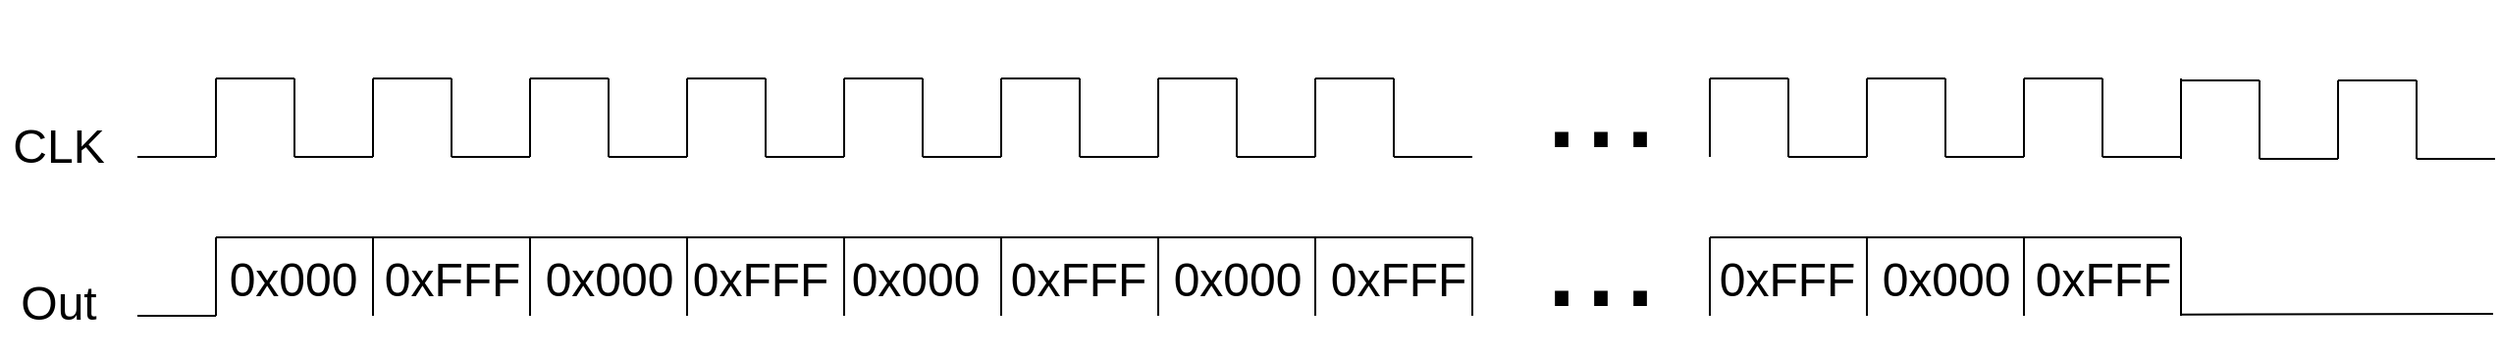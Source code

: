 <mxfile version="24.8.3">
  <diagram name="Page-1" id="uMUQG2mPH0FVotczIO6_">
    <mxGraphModel dx="1468" dy="894" grid="1" gridSize="10" guides="1" tooltips="1" connect="1" arrows="1" fold="1" page="1" pageScale="1" pageWidth="827" pageHeight="1169" math="0" shadow="0">
      <root>
        <mxCell id="0" />
        <mxCell id="1" parent="0" />
        <mxCell id="w3fj2gbgNoyU7OF5bVDR-1" value="" style="endArrow=none;html=1;rounded=0;" parent="1" edge="1">
          <mxGeometry width="50" height="50" relative="1" as="geometry">
            <mxPoint x="160" y="320" as="sourcePoint" />
            <mxPoint x="200" y="320" as="targetPoint" />
          </mxGeometry>
        </mxCell>
        <mxCell id="w3fj2gbgNoyU7OF5bVDR-2" value="" style="endArrow=none;html=1;rounded=0;" parent="1" edge="1">
          <mxGeometry width="50" height="50" relative="1" as="geometry">
            <mxPoint x="200" y="320" as="sourcePoint" />
            <mxPoint x="200" y="280" as="targetPoint" />
          </mxGeometry>
        </mxCell>
        <mxCell id="w3fj2gbgNoyU7OF5bVDR-3" value="" style="endArrow=none;html=1;rounded=0;" parent="1" edge="1">
          <mxGeometry width="50" height="50" relative="1" as="geometry">
            <mxPoint x="200" y="280" as="sourcePoint" />
            <mxPoint x="240" y="280" as="targetPoint" />
          </mxGeometry>
        </mxCell>
        <mxCell id="w3fj2gbgNoyU7OF5bVDR-4" value="" style="endArrow=none;html=1;rounded=0;" parent="1" edge="1">
          <mxGeometry width="50" height="50" relative="1" as="geometry">
            <mxPoint x="240" y="320" as="sourcePoint" />
            <mxPoint x="240" y="280" as="targetPoint" />
          </mxGeometry>
        </mxCell>
        <mxCell id="w3fj2gbgNoyU7OF5bVDR-6" value="" style="endArrow=none;html=1;rounded=0;" parent="1" edge="1">
          <mxGeometry width="50" height="50" relative="1" as="geometry">
            <mxPoint x="240" y="320" as="sourcePoint" />
            <mxPoint x="280" y="320" as="targetPoint" />
          </mxGeometry>
        </mxCell>
        <mxCell id="w3fj2gbgNoyU7OF5bVDR-7" value="" style="endArrow=none;html=1;rounded=0;" parent="1" edge="1">
          <mxGeometry width="50" height="50" relative="1" as="geometry">
            <mxPoint x="280" y="320" as="sourcePoint" />
            <mxPoint x="280" y="280" as="targetPoint" />
          </mxGeometry>
        </mxCell>
        <mxCell id="w3fj2gbgNoyU7OF5bVDR-8" value="" style="endArrow=none;html=1;rounded=0;" parent="1" edge="1">
          <mxGeometry width="50" height="50" relative="1" as="geometry">
            <mxPoint x="280" y="280" as="sourcePoint" />
            <mxPoint x="320" y="280" as="targetPoint" />
          </mxGeometry>
        </mxCell>
        <mxCell id="w3fj2gbgNoyU7OF5bVDR-9" value="" style="endArrow=none;html=1;rounded=0;" parent="1" edge="1">
          <mxGeometry width="50" height="50" relative="1" as="geometry">
            <mxPoint x="320" y="320" as="sourcePoint" />
            <mxPoint x="320" y="280" as="targetPoint" />
          </mxGeometry>
        </mxCell>
        <mxCell id="w3fj2gbgNoyU7OF5bVDR-10" value="" style="endArrow=none;html=1;rounded=0;" parent="1" edge="1">
          <mxGeometry width="50" height="50" relative="1" as="geometry">
            <mxPoint x="320" y="320" as="sourcePoint" />
            <mxPoint x="360" y="320" as="targetPoint" />
          </mxGeometry>
        </mxCell>
        <mxCell id="w3fj2gbgNoyU7OF5bVDR-11" value="" style="endArrow=none;html=1;rounded=0;" parent="1" edge="1">
          <mxGeometry width="50" height="50" relative="1" as="geometry">
            <mxPoint x="360" y="320" as="sourcePoint" />
            <mxPoint x="360" y="280" as="targetPoint" />
          </mxGeometry>
        </mxCell>
        <mxCell id="w3fj2gbgNoyU7OF5bVDR-12" value="" style="endArrow=none;html=1;rounded=0;" parent="1" edge="1">
          <mxGeometry width="50" height="50" relative="1" as="geometry">
            <mxPoint x="360" y="280" as="sourcePoint" />
            <mxPoint x="400" y="280" as="targetPoint" />
          </mxGeometry>
        </mxCell>
        <mxCell id="w3fj2gbgNoyU7OF5bVDR-13" value="" style="endArrow=none;html=1;rounded=0;" parent="1" edge="1">
          <mxGeometry width="50" height="50" relative="1" as="geometry">
            <mxPoint x="400" y="320" as="sourcePoint" />
            <mxPoint x="400" y="280" as="targetPoint" />
          </mxGeometry>
        </mxCell>
        <mxCell id="w3fj2gbgNoyU7OF5bVDR-14" value="" style="endArrow=none;html=1;rounded=0;" parent="1" edge="1">
          <mxGeometry width="50" height="50" relative="1" as="geometry">
            <mxPoint x="400" y="320" as="sourcePoint" />
            <mxPoint x="440" y="320" as="targetPoint" />
          </mxGeometry>
        </mxCell>
        <mxCell id="w3fj2gbgNoyU7OF5bVDR-15" value="" style="endArrow=none;html=1;rounded=0;" parent="1" edge="1">
          <mxGeometry width="50" height="50" relative="1" as="geometry">
            <mxPoint x="440" y="320" as="sourcePoint" />
            <mxPoint x="440" y="280" as="targetPoint" />
          </mxGeometry>
        </mxCell>
        <mxCell id="w3fj2gbgNoyU7OF5bVDR-16" value="" style="endArrow=none;html=1;rounded=0;" parent="1" edge="1">
          <mxGeometry width="50" height="50" relative="1" as="geometry">
            <mxPoint x="440" y="280" as="sourcePoint" />
            <mxPoint x="480" y="280" as="targetPoint" />
          </mxGeometry>
        </mxCell>
        <mxCell id="w3fj2gbgNoyU7OF5bVDR-17" value="" style="endArrow=none;html=1;rounded=0;" parent="1" edge="1">
          <mxGeometry width="50" height="50" relative="1" as="geometry">
            <mxPoint x="480" y="320" as="sourcePoint" />
            <mxPoint x="480" y="280" as="targetPoint" />
          </mxGeometry>
        </mxCell>
        <mxCell id="w3fj2gbgNoyU7OF5bVDR-18" value="" style="endArrow=none;html=1;rounded=0;" parent="1" edge="1">
          <mxGeometry width="50" height="50" relative="1" as="geometry">
            <mxPoint x="480" y="320" as="sourcePoint" />
            <mxPoint x="520" y="320" as="targetPoint" />
          </mxGeometry>
        </mxCell>
        <mxCell id="w3fj2gbgNoyU7OF5bVDR-19" value="" style="endArrow=none;html=1;rounded=0;" parent="1" edge="1">
          <mxGeometry width="50" height="50" relative="1" as="geometry">
            <mxPoint x="520" y="320" as="sourcePoint" />
            <mxPoint x="520" y="280" as="targetPoint" />
          </mxGeometry>
        </mxCell>
        <mxCell id="w3fj2gbgNoyU7OF5bVDR-20" value="" style="endArrow=none;html=1;rounded=0;" parent="1" edge="1">
          <mxGeometry width="50" height="50" relative="1" as="geometry">
            <mxPoint x="520" y="280" as="sourcePoint" />
            <mxPoint x="560" y="280" as="targetPoint" />
          </mxGeometry>
        </mxCell>
        <mxCell id="w3fj2gbgNoyU7OF5bVDR-21" value="" style="endArrow=none;html=1;rounded=0;" parent="1" edge="1">
          <mxGeometry width="50" height="50" relative="1" as="geometry">
            <mxPoint x="560" y="320" as="sourcePoint" />
            <mxPoint x="560" y="280" as="targetPoint" />
          </mxGeometry>
        </mxCell>
        <mxCell id="w3fj2gbgNoyU7OF5bVDR-22" value="" style="endArrow=none;html=1;rounded=0;" parent="1" edge="1">
          <mxGeometry width="50" height="50" relative="1" as="geometry">
            <mxPoint x="560" y="320" as="sourcePoint" />
            <mxPoint x="600" y="320" as="targetPoint" />
          </mxGeometry>
        </mxCell>
        <mxCell id="w3fj2gbgNoyU7OF5bVDR-23" value="" style="endArrow=none;html=1;rounded=0;" parent="1" edge="1">
          <mxGeometry width="50" height="50" relative="1" as="geometry">
            <mxPoint x="600" y="320" as="sourcePoint" />
            <mxPoint x="600" y="280" as="targetPoint" />
          </mxGeometry>
        </mxCell>
        <mxCell id="w3fj2gbgNoyU7OF5bVDR-24" value="" style="endArrow=none;html=1;rounded=0;" parent="1" edge="1">
          <mxGeometry width="50" height="50" relative="1" as="geometry">
            <mxPoint x="600" y="280" as="sourcePoint" />
            <mxPoint x="640" y="280" as="targetPoint" />
          </mxGeometry>
        </mxCell>
        <mxCell id="w3fj2gbgNoyU7OF5bVDR-25" value="" style="endArrow=none;html=1;rounded=0;" parent="1" edge="1">
          <mxGeometry width="50" height="50" relative="1" as="geometry">
            <mxPoint x="640" y="320" as="sourcePoint" />
            <mxPoint x="640" y="280" as="targetPoint" />
          </mxGeometry>
        </mxCell>
        <mxCell id="w3fj2gbgNoyU7OF5bVDR-26" value="" style="endArrow=none;html=1;rounded=0;" parent="1" edge="1">
          <mxGeometry width="50" height="50" relative="1" as="geometry">
            <mxPoint x="640" y="320" as="sourcePoint" />
            <mxPoint x="680" y="320" as="targetPoint" />
          </mxGeometry>
        </mxCell>
        <mxCell id="w3fj2gbgNoyU7OF5bVDR-48" value="&lt;font style=&quot;font-size: 24px;&quot;&gt;CLK&lt;/font&gt;" style="text;html=1;align=center;verticalAlign=middle;whiteSpace=wrap;rounded=0;" parent="1" vertex="1">
          <mxGeometry x="90" y="300" width="60" height="30" as="geometry" />
        </mxCell>
        <mxCell id="w3fj2gbgNoyU7OF5bVDR-49" value="" style="endArrow=none;html=1;rounded=0;" parent="1" edge="1">
          <mxGeometry width="50" height="50" relative="1" as="geometry">
            <mxPoint x="680" y="320" as="sourcePoint" />
            <mxPoint x="680" y="280" as="targetPoint" />
          </mxGeometry>
        </mxCell>
        <mxCell id="w3fj2gbgNoyU7OF5bVDR-50" value="" style="endArrow=none;html=1;rounded=0;" parent="1" edge="1">
          <mxGeometry width="50" height="50" relative="1" as="geometry">
            <mxPoint x="680" y="280" as="sourcePoint" />
            <mxPoint x="720" y="280" as="targetPoint" />
          </mxGeometry>
        </mxCell>
        <mxCell id="w3fj2gbgNoyU7OF5bVDR-51" value="" style="endArrow=none;html=1;rounded=0;" parent="1" edge="1">
          <mxGeometry width="50" height="50" relative="1" as="geometry">
            <mxPoint x="720" y="320" as="sourcePoint" />
            <mxPoint x="720" y="280" as="targetPoint" />
          </mxGeometry>
        </mxCell>
        <mxCell id="w3fj2gbgNoyU7OF5bVDR-52" value="" style="endArrow=none;html=1;rounded=0;" parent="1" edge="1">
          <mxGeometry width="50" height="50" relative="1" as="geometry">
            <mxPoint x="720" y="320" as="sourcePoint" />
            <mxPoint x="760" y="320" as="targetPoint" />
          </mxGeometry>
        </mxCell>
        <mxCell id="w3fj2gbgNoyU7OF5bVDR-53" value="" style="endArrow=none;html=1;rounded=0;" parent="1" edge="1">
          <mxGeometry width="50" height="50" relative="1" as="geometry">
            <mxPoint x="760" y="320" as="sourcePoint" />
            <mxPoint x="760" y="280" as="targetPoint" />
          </mxGeometry>
        </mxCell>
        <mxCell id="w3fj2gbgNoyU7OF5bVDR-54" value="" style="endArrow=none;html=1;rounded=0;" parent="1" edge="1">
          <mxGeometry width="50" height="50" relative="1" as="geometry">
            <mxPoint x="760" y="280" as="sourcePoint" />
            <mxPoint x="800" y="280" as="targetPoint" />
          </mxGeometry>
        </mxCell>
        <mxCell id="w3fj2gbgNoyU7OF5bVDR-55" value="" style="endArrow=none;html=1;rounded=0;" parent="1" edge="1">
          <mxGeometry width="50" height="50" relative="1" as="geometry">
            <mxPoint x="800" y="320" as="sourcePoint" />
            <mxPoint x="800" y="280" as="targetPoint" />
          </mxGeometry>
        </mxCell>
        <mxCell id="w3fj2gbgNoyU7OF5bVDR-61" value="&lt;font style=&quot;font-size: 24px;&quot;&gt;Out&lt;/font&gt;" style="text;html=1;align=center;verticalAlign=middle;whiteSpace=wrap;rounded=0;" parent="1" vertex="1">
          <mxGeometry x="90" y="380" width="60" height="30" as="geometry" />
        </mxCell>
        <mxCell id="AQtglL6U4FNc2CjWORVU-33" value="" style="endArrow=none;html=1;rounded=0;" parent="1" edge="1">
          <mxGeometry width="50" height="50" relative="1" as="geometry">
            <mxPoint x="160" y="401" as="sourcePoint" />
            <mxPoint x="200" y="401" as="targetPoint" />
          </mxGeometry>
        </mxCell>
        <mxCell id="AQtglL6U4FNc2CjWORVU-34" value="" style="endArrow=none;html=1;rounded=0;" parent="1" edge="1">
          <mxGeometry width="50" height="50" relative="1" as="geometry">
            <mxPoint x="200" y="401" as="sourcePoint" />
            <mxPoint x="200" y="361" as="targetPoint" />
          </mxGeometry>
        </mxCell>
        <mxCell id="AQtglL6U4FNc2CjWORVU-35" value="" style="endArrow=none;html=1;rounded=0;" parent="1" edge="1">
          <mxGeometry width="50" height="50" relative="1" as="geometry">
            <mxPoint x="200" y="361" as="sourcePoint" />
            <mxPoint x="280" y="361" as="targetPoint" />
          </mxGeometry>
        </mxCell>
        <mxCell id="AQtglL6U4FNc2CjWORVU-38" value="" style="endArrow=none;html=1;rounded=0;" parent="1" edge="1">
          <mxGeometry width="50" height="50" relative="1" as="geometry">
            <mxPoint x="280" y="401" as="sourcePoint" />
            <mxPoint x="280" y="361" as="targetPoint" />
          </mxGeometry>
        </mxCell>
        <mxCell id="AQtglL6U4FNc2CjWORVU-67" value="" style="endArrow=none;html=1;rounded=0;" parent="1" edge="1">
          <mxGeometry width="50" height="50" relative="1" as="geometry">
            <mxPoint x="280" y="361" as="sourcePoint" />
            <mxPoint x="360" y="361" as="targetPoint" />
          </mxGeometry>
        </mxCell>
        <mxCell id="AQtglL6U4FNc2CjWORVU-68" value="" style="endArrow=none;html=1;rounded=0;" parent="1" edge="1">
          <mxGeometry width="50" height="50" relative="1" as="geometry">
            <mxPoint x="360" y="401" as="sourcePoint" />
            <mxPoint x="360" y="361" as="targetPoint" />
          </mxGeometry>
        </mxCell>
        <mxCell id="AQtglL6U4FNc2CjWORVU-70" value="" style="endArrow=none;html=1;rounded=0;" parent="1" edge="1">
          <mxGeometry width="50" height="50" relative="1" as="geometry">
            <mxPoint x="360" y="361" as="sourcePoint" />
            <mxPoint x="440" y="361" as="targetPoint" />
          </mxGeometry>
        </mxCell>
        <mxCell id="AQtglL6U4FNc2CjWORVU-71" value="" style="endArrow=none;html=1;rounded=0;" parent="1" edge="1">
          <mxGeometry width="50" height="50" relative="1" as="geometry">
            <mxPoint x="440" y="401" as="sourcePoint" />
            <mxPoint x="440" y="361" as="targetPoint" />
          </mxGeometry>
        </mxCell>
        <mxCell id="AQtglL6U4FNc2CjWORVU-72" value="" style="endArrow=none;html=1;rounded=0;" parent="1" edge="1">
          <mxGeometry width="50" height="50" relative="1" as="geometry">
            <mxPoint x="440" y="361" as="sourcePoint" />
            <mxPoint x="520" y="361" as="targetPoint" />
          </mxGeometry>
        </mxCell>
        <mxCell id="AQtglL6U4FNc2CjWORVU-73" value="" style="endArrow=none;html=1;rounded=0;" parent="1" edge="1">
          <mxGeometry width="50" height="50" relative="1" as="geometry">
            <mxPoint x="520" y="401" as="sourcePoint" />
            <mxPoint x="520" y="361" as="targetPoint" />
          </mxGeometry>
        </mxCell>
        <mxCell id="AQtglL6U4FNc2CjWORVU-74" value="" style="endArrow=none;html=1;rounded=0;" parent="1" edge="1">
          <mxGeometry width="50" height="50" relative="1" as="geometry">
            <mxPoint x="520" y="361" as="sourcePoint" />
            <mxPoint x="600" y="361" as="targetPoint" />
          </mxGeometry>
        </mxCell>
        <mxCell id="AQtglL6U4FNc2CjWORVU-75" value="" style="endArrow=none;html=1;rounded=0;" parent="1" edge="1">
          <mxGeometry width="50" height="50" relative="1" as="geometry">
            <mxPoint x="600" y="401" as="sourcePoint" />
            <mxPoint x="600" y="361" as="targetPoint" />
          </mxGeometry>
        </mxCell>
        <mxCell id="AQtglL6U4FNc2CjWORVU-76" value="" style="endArrow=none;html=1;rounded=0;" parent="1" edge="1">
          <mxGeometry width="50" height="50" relative="1" as="geometry">
            <mxPoint x="600" y="361" as="sourcePoint" />
            <mxPoint x="680" y="361" as="targetPoint" />
          </mxGeometry>
        </mxCell>
        <mxCell id="AQtglL6U4FNc2CjWORVU-77" value="" style="endArrow=none;html=1;rounded=0;" parent="1" edge="1">
          <mxGeometry width="50" height="50" relative="1" as="geometry">
            <mxPoint x="680" y="401" as="sourcePoint" />
            <mxPoint x="680" y="361" as="targetPoint" />
          </mxGeometry>
        </mxCell>
        <mxCell id="AQtglL6U4FNc2CjWORVU-78" value="" style="endArrow=none;html=1;rounded=0;" parent="1" edge="1">
          <mxGeometry width="50" height="50" relative="1" as="geometry">
            <mxPoint x="680" y="361" as="sourcePoint" />
            <mxPoint x="760" y="361" as="targetPoint" />
          </mxGeometry>
        </mxCell>
        <mxCell id="AQtglL6U4FNc2CjWORVU-79" value="" style="endArrow=none;html=1;rounded=0;" parent="1" edge="1">
          <mxGeometry width="50" height="50" relative="1" as="geometry">
            <mxPoint x="760" y="401" as="sourcePoint" />
            <mxPoint x="760" y="361" as="targetPoint" />
          </mxGeometry>
        </mxCell>
        <mxCell id="AQtglL6U4FNc2CjWORVU-80" value="" style="endArrow=none;html=1;rounded=0;" parent="1" edge="1">
          <mxGeometry width="50" height="50" relative="1" as="geometry">
            <mxPoint x="760" y="361" as="sourcePoint" />
            <mxPoint x="840" y="361" as="targetPoint" />
          </mxGeometry>
        </mxCell>
        <mxCell id="AQtglL6U4FNc2CjWORVU-81" value="" style="endArrow=none;html=1;rounded=0;" parent="1" edge="1">
          <mxGeometry width="50" height="50" relative="1" as="geometry">
            <mxPoint x="840" y="401" as="sourcePoint" />
            <mxPoint x="840" y="361" as="targetPoint" />
          </mxGeometry>
        </mxCell>
        <mxCell id="AQtglL6U4FNc2CjWORVU-82" value="" style="endArrow=none;html=1;rounded=0;" parent="1" edge="1">
          <mxGeometry width="50" height="50" relative="1" as="geometry">
            <mxPoint x="800" y="320" as="sourcePoint" />
            <mxPoint x="840" y="320" as="targetPoint" />
          </mxGeometry>
        </mxCell>
        <mxCell id="AQtglL6U4FNc2CjWORVU-83" value="&lt;font style=&quot;font-size: 24px;&quot;&gt;0x000&lt;/font&gt;" style="text;html=1;align=center;verticalAlign=middle;resizable=0;points=[];autosize=1;strokeColor=none;fillColor=none;" parent="1" vertex="1">
          <mxGeometry x="194" y="363" width="90" height="40" as="geometry" />
        </mxCell>
        <mxCell id="AQtglL6U4FNc2CjWORVU-84" value="&lt;font style=&quot;font-size: 24px;&quot;&gt;0xFFF&lt;/font&gt;" style="text;html=1;align=center;verticalAlign=middle;resizable=0;points=[];autosize=1;strokeColor=none;fillColor=none;" parent="1" vertex="1">
          <mxGeometry x="275" y="363" width="90" height="40" as="geometry" />
        </mxCell>
        <mxCell id="AQtglL6U4FNc2CjWORVU-85" value="&lt;font style=&quot;font-size: 24px;&quot;&gt;0x000&lt;/font&gt;" style="text;html=1;align=center;verticalAlign=middle;resizable=0;points=[];autosize=1;strokeColor=none;fillColor=none;" parent="1" vertex="1">
          <mxGeometry x="355" y="363" width="90" height="40" as="geometry" />
        </mxCell>
        <mxCell id="AQtglL6U4FNc2CjWORVU-86" value="&lt;font style=&quot;font-size: 24px;&quot;&gt;0xFFF&lt;/font&gt;" style="text;html=1;align=center;verticalAlign=middle;resizable=0;points=[];autosize=1;strokeColor=none;fillColor=none;" parent="1" vertex="1">
          <mxGeometry x="432" y="363" width="90" height="40" as="geometry" />
        </mxCell>
        <mxCell id="AQtglL6U4FNc2CjWORVU-87" value="&lt;font style=&quot;font-size: 24px;&quot;&gt;0x000&lt;/font&gt;" style="text;html=1;align=center;verticalAlign=middle;resizable=0;points=[];autosize=1;strokeColor=none;fillColor=none;" parent="1" vertex="1">
          <mxGeometry x="511" y="363" width="90" height="40" as="geometry" />
        </mxCell>
        <mxCell id="AQtglL6U4FNc2CjWORVU-88" value="&lt;font style=&quot;font-size: 24px;&quot;&gt;0xFFF&lt;/font&gt;" style="text;html=1;align=center;verticalAlign=middle;resizable=0;points=[];autosize=1;strokeColor=none;fillColor=none;" parent="1" vertex="1">
          <mxGeometry x="594" y="363" width="90" height="40" as="geometry" />
        </mxCell>
        <mxCell id="AQtglL6U4FNc2CjWORVU-89" value="&lt;span style=&quot;font-size: 24px;&quot;&gt;0x000&lt;/span&gt;" style="text;html=1;align=center;verticalAlign=middle;resizable=0;points=[];autosize=1;strokeColor=none;fillColor=none;" parent="1" vertex="1">
          <mxGeometry x="675" y="363" width="90" height="40" as="geometry" />
        </mxCell>
        <mxCell id="AQtglL6U4FNc2CjWORVU-90" value="&lt;font style=&quot;font-size: 24px;&quot;&gt;0xFFF&lt;/font&gt;" style="text;html=1;align=center;verticalAlign=middle;resizable=0;points=[];autosize=1;strokeColor=none;fillColor=none;" parent="1" vertex="1">
          <mxGeometry x="757" y="363" width="90" height="40" as="geometry" />
        </mxCell>
        <mxCell id="AQtglL6U4FNc2CjWORVU-93" value="&lt;font style=&quot;font-size: 72px;&quot;&gt;...&lt;/font&gt;" style="text;html=1;align=center;verticalAlign=middle;resizable=0;points=[];autosize=1;strokeColor=none;fillColor=none;" parent="1" vertex="1">
          <mxGeometry x="865" y="321" width="80" height="100" as="geometry" />
        </mxCell>
        <mxCell id="AQtglL6U4FNc2CjWORVU-94" value="&lt;font style=&quot;font-size: 72px;&quot;&gt;...&lt;/font&gt;" style="text;html=1;align=center;verticalAlign=middle;resizable=0;points=[];autosize=1;strokeColor=none;fillColor=none;" parent="1" vertex="1">
          <mxGeometry x="865" y="240" width="80" height="100" as="geometry" />
        </mxCell>
        <mxCell id="AQtglL6U4FNc2CjWORVU-96" value="" style="endArrow=none;html=1;rounded=0;" parent="1" edge="1">
          <mxGeometry width="50" height="50" relative="1" as="geometry">
            <mxPoint x="961" y="320" as="sourcePoint" />
            <mxPoint x="961" y="280" as="targetPoint" />
          </mxGeometry>
        </mxCell>
        <mxCell id="AQtglL6U4FNc2CjWORVU-97" value="" style="endArrow=none;html=1;rounded=0;" parent="1" edge="1">
          <mxGeometry width="50" height="50" relative="1" as="geometry">
            <mxPoint x="961" y="280" as="sourcePoint" />
            <mxPoint x="1001" y="280" as="targetPoint" />
          </mxGeometry>
        </mxCell>
        <mxCell id="AQtglL6U4FNc2CjWORVU-98" value="" style="endArrow=none;html=1;rounded=0;" parent="1" edge="1">
          <mxGeometry width="50" height="50" relative="1" as="geometry">
            <mxPoint x="1001" y="320" as="sourcePoint" />
            <mxPoint x="1001" y="280" as="targetPoint" />
          </mxGeometry>
        </mxCell>
        <mxCell id="AQtglL6U4FNc2CjWORVU-99" value="" style="endArrow=none;html=1;rounded=0;" parent="1" edge="1">
          <mxGeometry width="50" height="50" relative="1" as="geometry">
            <mxPoint x="1001" y="320" as="sourcePoint" />
            <mxPoint x="1041" y="320" as="targetPoint" />
          </mxGeometry>
        </mxCell>
        <mxCell id="AQtglL6U4FNc2CjWORVU-100" value="" style="endArrow=none;html=1;rounded=0;" parent="1" edge="1">
          <mxGeometry width="50" height="50" relative="1" as="geometry">
            <mxPoint x="1041" y="320" as="sourcePoint" />
            <mxPoint x="1041" y="280" as="targetPoint" />
          </mxGeometry>
        </mxCell>
        <mxCell id="AQtglL6U4FNc2CjWORVU-101" value="" style="endArrow=none;html=1;rounded=0;" parent="1" edge="1">
          <mxGeometry width="50" height="50" relative="1" as="geometry">
            <mxPoint x="1041" y="280" as="sourcePoint" />
            <mxPoint x="1081" y="280" as="targetPoint" />
          </mxGeometry>
        </mxCell>
        <mxCell id="AQtglL6U4FNc2CjWORVU-102" value="" style="endArrow=none;html=1;rounded=0;" parent="1" edge="1">
          <mxGeometry width="50" height="50" relative="1" as="geometry">
            <mxPoint x="1081" y="320" as="sourcePoint" />
            <mxPoint x="1081" y="280" as="targetPoint" />
          </mxGeometry>
        </mxCell>
        <mxCell id="AQtglL6U4FNc2CjWORVU-103" value="" style="endArrow=none;html=1;rounded=0;" parent="1" edge="1">
          <mxGeometry width="50" height="50" relative="1" as="geometry">
            <mxPoint x="1081" y="320" as="sourcePoint" />
            <mxPoint x="1121" y="320" as="targetPoint" />
          </mxGeometry>
        </mxCell>
        <mxCell id="AQtglL6U4FNc2CjWORVU-104" value="" style="endArrow=none;html=1;rounded=0;" parent="1" edge="1">
          <mxGeometry width="50" height="50" relative="1" as="geometry">
            <mxPoint x="1121" y="320" as="sourcePoint" />
            <mxPoint x="1121" y="280" as="targetPoint" />
          </mxGeometry>
        </mxCell>
        <mxCell id="AQtglL6U4FNc2CjWORVU-105" value="" style="endArrow=none;html=1;rounded=0;" parent="1" edge="1">
          <mxGeometry width="50" height="50" relative="1" as="geometry">
            <mxPoint x="1121" y="280" as="sourcePoint" />
            <mxPoint x="1161" y="280" as="targetPoint" />
          </mxGeometry>
        </mxCell>
        <mxCell id="AQtglL6U4FNc2CjWORVU-106" value="" style="endArrow=none;html=1;rounded=0;" parent="1" edge="1">
          <mxGeometry width="50" height="50" relative="1" as="geometry">
            <mxPoint x="1161" y="320" as="sourcePoint" />
            <mxPoint x="1161" y="280" as="targetPoint" />
          </mxGeometry>
        </mxCell>
        <mxCell id="AQtglL6U4FNc2CjWORVU-107" value="" style="endArrow=none;html=1;rounded=0;" parent="1" edge="1">
          <mxGeometry width="50" height="50" relative="1" as="geometry">
            <mxPoint x="1161" y="320" as="sourcePoint" />
            <mxPoint x="1201" y="320" as="targetPoint" />
          </mxGeometry>
        </mxCell>
        <mxCell id="AQtglL6U4FNc2CjWORVU-108" value="" style="endArrow=none;html=1;rounded=0;" parent="1" edge="1">
          <mxGeometry width="50" height="50" relative="1" as="geometry">
            <mxPoint x="1201" y="320" as="sourcePoint" />
            <mxPoint x="1201" y="280" as="targetPoint" />
          </mxGeometry>
        </mxCell>
        <mxCell id="AQtglL6U4FNc2CjWORVU-110" value="" style="endArrow=none;html=1;rounded=0;" parent="1" edge="1">
          <mxGeometry width="50" height="50" relative="1" as="geometry">
            <mxPoint x="961" y="401" as="sourcePoint" />
            <mxPoint x="961" y="361" as="targetPoint" />
          </mxGeometry>
        </mxCell>
        <mxCell id="AQtglL6U4FNc2CjWORVU-111" value="" style="endArrow=none;html=1;rounded=0;" parent="1" edge="1">
          <mxGeometry width="50" height="50" relative="1" as="geometry">
            <mxPoint x="961" y="361" as="sourcePoint" />
            <mxPoint x="1041" y="361" as="targetPoint" />
          </mxGeometry>
        </mxCell>
        <mxCell id="AQtglL6U4FNc2CjWORVU-112" value="" style="endArrow=none;html=1;rounded=0;" parent="1" edge="1">
          <mxGeometry width="50" height="50" relative="1" as="geometry">
            <mxPoint x="1041" y="401" as="sourcePoint" />
            <mxPoint x="1041" y="361" as="targetPoint" />
          </mxGeometry>
        </mxCell>
        <mxCell id="AQtglL6U4FNc2CjWORVU-113" value="" style="endArrow=none;html=1;rounded=0;" parent="1" edge="1">
          <mxGeometry width="50" height="50" relative="1" as="geometry">
            <mxPoint x="1041" y="361" as="sourcePoint" />
            <mxPoint x="1121" y="361" as="targetPoint" />
          </mxGeometry>
        </mxCell>
        <mxCell id="AQtglL6U4FNc2CjWORVU-114" value="" style="endArrow=none;html=1;rounded=0;" parent="1" edge="1">
          <mxGeometry width="50" height="50" relative="1" as="geometry">
            <mxPoint x="1121" y="401" as="sourcePoint" />
            <mxPoint x="1121" y="361" as="targetPoint" />
          </mxGeometry>
        </mxCell>
        <mxCell id="AQtglL6U4FNc2CjWORVU-115" value="" style="endArrow=none;html=1;rounded=0;" parent="1" edge="1">
          <mxGeometry width="50" height="50" relative="1" as="geometry">
            <mxPoint x="1121" y="361" as="sourcePoint" />
            <mxPoint x="1201" y="361" as="targetPoint" />
          </mxGeometry>
        </mxCell>
        <mxCell id="AQtglL6U4FNc2CjWORVU-116" value="" style="endArrow=none;html=1;rounded=0;" parent="1" edge="1">
          <mxGeometry width="50" height="50" relative="1" as="geometry">
            <mxPoint x="1201" y="401" as="sourcePoint" />
            <mxPoint x="1201" y="361" as="targetPoint" />
          </mxGeometry>
        </mxCell>
        <mxCell id="AQtglL6U4FNc2CjWORVU-117" value="&lt;font style=&quot;font-size: 24px;&quot;&gt;0xFFF&lt;/font&gt;" style="text;html=1;align=center;verticalAlign=middle;resizable=0;points=[];autosize=1;strokeColor=none;fillColor=none;" parent="1" vertex="1">
          <mxGeometry x="955" y="363" width="90" height="40" as="geometry" />
        </mxCell>
        <mxCell id="AQtglL6U4FNc2CjWORVU-118" value="&lt;font style=&quot;font-size: 24px;&quot;&gt;0x000&lt;/font&gt;" style="text;html=1;align=center;verticalAlign=middle;resizable=0;points=[];autosize=1;strokeColor=none;fillColor=none;" parent="1" vertex="1">
          <mxGeometry x="1036" y="363" width="90" height="40" as="geometry" />
        </mxCell>
        <mxCell id="AQtglL6U4FNc2CjWORVU-119" value="&lt;font style=&quot;font-size: 24px;&quot;&gt;0xFFF&lt;/font&gt;" style="text;html=1;align=center;verticalAlign=middle;resizable=0;points=[];autosize=1;strokeColor=none;fillColor=none;" parent="1" vertex="1">
          <mxGeometry x="1116" y="363" width="90" height="40" as="geometry" />
        </mxCell>
        <mxCell id="AQtglL6U4FNc2CjWORVU-134" value="" style="endArrow=none;html=1;rounded=0;" parent="1" edge="1">
          <mxGeometry width="50" height="50" relative="1" as="geometry">
            <mxPoint x="1201" y="321" as="sourcePoint" />
            <mxPoint x="1201" y="281" as="targetPoint" />
          </mxGeometry>
        </mxCell>
        <mxCell id="AQtglL6U4FNc2CjWORVU-135" value="" style="endArrow=none;html=1;rounded=0;" parent="1" edge="1">
          <mxGeometry width="50" height="50" relative="1" as="geometry">
            <mxPoint x="1201" y="281" as="sourcePoint" />
            <mxPoint x="1241" y="281" as="targetPoint" />
          </mxGeometry>
        </mxCell>
        <mxCell id="AQtglL6U4FNc2CjWORVU-136" value="" style="endArrow=none;html=1;rounded=0;" parent="1" edge="1">
          <mxGeometry width="50" height="50" relative="1" as="geometry">
            <mxPoint x="1241" y="321" as="sourcePoint" />
            <mxPoint x="1241" y="281" as="targetPoint" />
          </mxGeometry>
        </mxCell>
        <mxCell id="AQtglL6U4FNc2CjWORVU-137" value="" style="endArrow=none;html=1;rounded=0;" parent="1" edge="1">
          <mxGeometry width="50" height="50" relative="1" as="geometry">
            <mxPoint x="1241" y="321" as="sourcePoint" />
            <mxPoint x="1281" y="321" as="targetPoint" />
          </mxGeometry>
        </mxCell>
        <mxCell id="AQtglL6U4FNc2CjWORVU-138" value="" style="endArrow=none;html=1;rounded=0;" parent="1" edge="1">
          <mxGeometry width="50" height="50" relative="1" as="geometry">
            <mxPoint x="1281" y="321" as="sourcePoint" />
            <mxPoint x="1281" y="281" as="targetPoint" />
          </mxGeometry>
        </mxCell>
        <mxCell id="AQtglL6U4FNc2CjWORVU-139" value="" style="endArrow=none;html=1;rounded=0;" parent="1" edge="1">
          <mxGeometry width="50" height="50" relative="1" as="geometry">
            <mxPoint x="1281" y="281" as="sourcePoint" />
            <mxPoint x="1321" y="281" as="targetPoint" />
          </mxGeometry>
        </mxCell>
        <mxCell id="AQtglL6U4FNc2CjWORVU-140" value="" style="endArrow=none;html=1;rounded=0;" parent="1" edge="1">
          <mxGeometry width="50" height="50" relative="1" as="geometry">
            <mxPoint x="1321" y="321" as="sourcePoint" />
            <mxPoint x="1321" y="281" as="targetPoint" />
          </mxGeometry>
        </mxCell>
        <mxCell id="AQtglL6U4FNc2CjWORVU-141" value="" style="endArrow=none;html=1;rounded=0;" parent="1" edge="1">
          <mxGeometry width="50" height="50" relative="1" as="geometry">
            <mxPoint x="1321" y="321" as="sourcePoint" />
            <mxPoint x="1361" y="321" as="targetPoint" />
          </mxGeometry>
        </mxCell>
        <mxCell id="AQtglL6U4FNc2CjWORVU-142" value="" style="endArrow=none;html=1;rounded=0;exitX=1.013;exitY=0.933;exitDx=0;exitDy=0;exitPerimeter=0;" parent="1" edge="1">
          <mxGeometry width="50" height="50" relative="1" as="geometry">
            <mxPoint x="1201.17" y="400.32" as="sourcePoint" />
            <mxPoint x="1360" y="400" as="targetPoint" />
          </mxGeometry>
        </mxCell>
      </root>
    </mxGraphModel>
  </diagram>
</mxfile>
